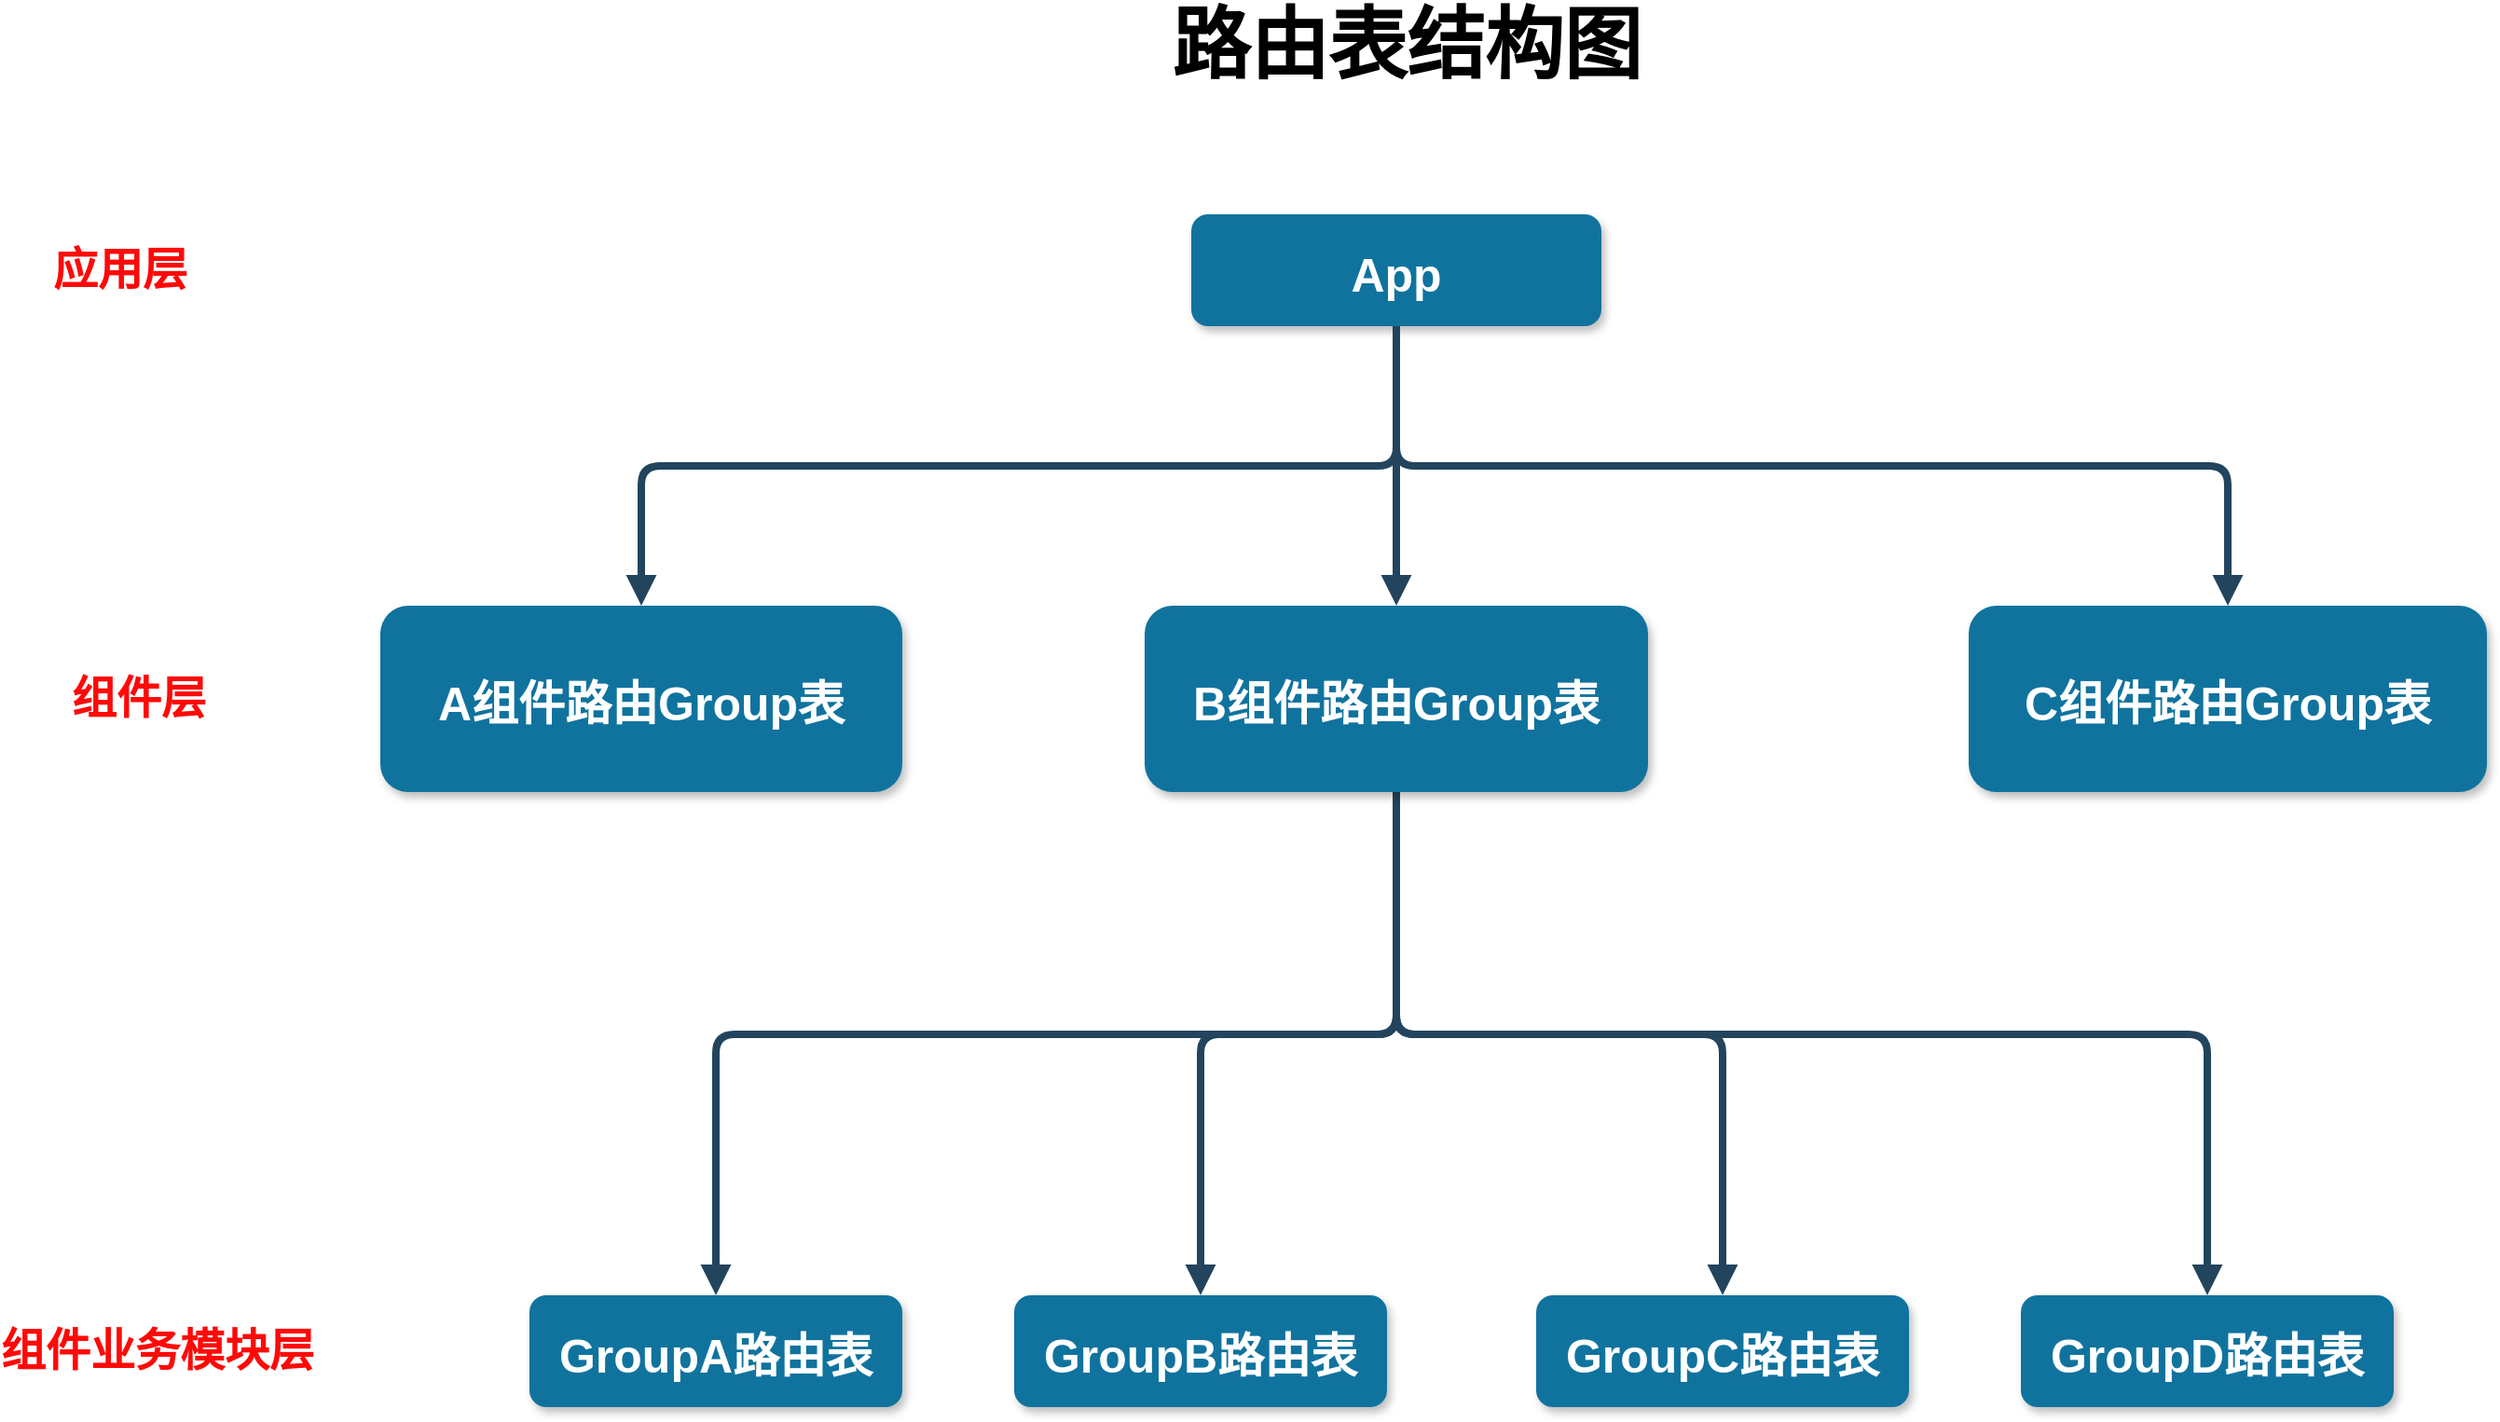 <mxfile version="16.5.1" type="device"><diagram name="Page-1" id="97916047-d0de-89f5-080d-49f4d83e522f"><mxGraphModel dx="1837" dy="1273" grid="1" gridSize="10" guides="1" tooltips="1" connect="1" arrows="1" fold="1" page="1" pageScale="1.5" pageWidth="1169" pageHeight="827" background="none" math="0" shadow="0"><root><mxCell id="0"/><mxCell id="1" parent="0"/><mxCell id="3" value="App" style="rounded=1;fillColor=#10739E;strokeColor=none;shadow=1;gradientColor=none;fontStyle=1;fontColor=#FFFFFF;fontSize=25;" parent="1" vertex="1"><mxGeometry x="675" y="210" width="220" height="60" as="geometry"/></mxCell><mxCell id="4" value="A组件路由Group表" style="rounded=1;fillColor=#10739E;strokeColor=none;shadow=1;gradientColor=none;fontStyle=1;fontColor=#FFFFFF;fontSize=25;" parent="1" vertex="1"><mxGeometry x="240" y="420" width="280" height="100" as="geometry"/></mxCell><mxCell id="6" value="C组件路由Group表" style="rounded=1;fillColor=#10739E;strokeColor=none;shadow=1;gradientColor=none;fontStyle=1;fontColor=#FFFFFF;fontSize=25;" parent="1" vertex="1"><mxGeometry x="1092" y="420" width="278" height="100" as="geometry"/></mxCell><mxCell id="BfIGsRpfB4_anr8mXkB9-56" value="" style="edgeStyle=orthogonalEdgeStyle;rounded=0;orthogonalLoop=1;jettySize=auto;html=1;" parent="1" edge="1"><mxGeometry relative="1" as="geometry"><mxPoint x="1372" y="455.5" as="sourcePoint"/></mxGeometry></mxCell><mxCell id="8" value="GroupA路由表" style="rounded=1;fillColor=#10739E;strokeColor=none;shadow=1;gradientColor=none;fontStyle=1;fontColor=#FFFFFF;fontSize=25;" parent="1" vertex="1"><mxGeometry x="320" y="790" width="200" height="60" as="geometry"/></mxCell><mxCell id="13" value="GroupB路由表" style="rounded=1;fillColor=#10739E;strokeColor=none;shadow=1;gradientColor=none;fontStyle=1;fontColor=#FFFFFF;fontSize=25;" parent="1" vertex="1"><mxGeometry x="580" y="790" width="200" height="60" as="geometry"/></mxCell><mxCell id="18" value="GroupC路由表" style="rounded=1;fillColor=#10739E;strokeColor=none;shadow=1;gradientColor=none;fontStyle=1;fontColor=#FFFFFF;fontSize=25;" parent="1" vertex="1"><mxGeometry x="860" y="790" width="200" height="60" as="geometry"/></mxCell><mxCell id="23" value="GroupD路由表" style="rounded=1;fillColor=#10739E;strokeColor=none;shadow=1;gradientColor=none;fontStyle=1;fontColor=#FFFFFF;fontSize=25;" parent="1" vertex="1"><mxGeometry x="1120" y="790" width="200" height="60" as="geometry"/></mxCell><mxCell id="31" value="" style="edgeStyle=elbowEdgeStyle;elbow=vertical;strokeWidth=4;endArrow=block;endFill=1;fontStyle=1;strokeColor=#23445D;fontSize=25;" parent="1" source="3" target="4" edge="1"><mxGeometry x="22" y="165.5" width="100" height="100" as="geometry"><mxPoint x="22" y="265.5" as="sourcePoint"/><mxPoint x="122" y="165.5" as="targetPoint"/></mxGeometry></mxCell><mxCell id="32" value="" style="edgeStyle=elbowEdgeStyle;elbow=vertical;strokeWidth=4;endArrow=block;endFill=1;fontStyle=1;strokeColor=#23445D;fontSize=25;" parent="1" source="3" target="6" edge="1"><mxGeometry x="22" y="165.5" width="100" height="100" as="geometry"><mxPoint x="22" y="265.5" as="sourcePoint"/><mxPoint x="122" y="165.5" as="targetPoint"/></mxGeometry></mxCell><mxCell id="34" value="" style="edgeStyle=elbowEdgeStyle;elbow=vertical;strokeWidth=4;endArrow=block;endFill=1;fontStyle=1;strokeColor=#23445D;fontSize=25;exitX=0.5;exitY=1;exitDx=0;exitDy=0;" parent="1" source="BfIGsRpfB4_anr8mXkB9-58" target="8" edge="1"><mxGeometry x="22" y="165.5" width="100" height="100" as="geometry"><mxPoint x="780" y="460" as="sourcePoint"/><mxPoint x="122" y="165.5" as="targetPoint"/><Array as="points"><mxPoint x="540" y="650"/><mxPoint x="552" y="555.5"/></Array></mxGeometry></mxCell><mxCell id="37" value="" style="edgeStyle=elbowEdgeStyle;elbow=vertical;strokeWidth=4;endArrow=block;endFill=1;fontStyle=1;strokeColor=#23445D;fontSize=25;exitX=0.5;exitY=1;exitDx=0;exitDy=0;" parent="1" source="BfIGsRpfB4_anr8mXkB9-58" target="23" edge="1"><mxGeometry x="22" y="165.5" width="100" height="100" as="geometry"><mxPoint x="740" y="470" as="sourcePoint"/><mxPoint x="122" y="165.5" as="targetPoint"/><Array as="points"><mxPoint x="1030" y="650"/><mxPoint x="972" y="555.5"/></Array></mxGeometry></mxCell><mxCell id="54" value="" style="edgeStyle=elbowEdgeStyle;elbow=vertical;strokeWidth=4;endArrow=block;endFill=1;fontStyle=1;strokeColor=#23445D;fontSize=25;exitX=0.5;exitY=1;exitDx=0;exitDy=0;" parent="1" source="BfIGsRpfB4_anr8mXkB9-58" target="13" edge="1"><mxGeometry x="22" y="165.5" width="100" height="100" as="geometry"><mxPoint x="700" y="480" as="sourcePoint"/><mxPoint x="122" y="165.5" as="targetPoint"/><Array as="points"><mxPoint x="680" y="650"/><mxPoint x="652" y="555.5"/></Array></mxGeometry></mxCell><mxCell id="55" value="" style="edgeStyle=elbowEdgeStyle;elbow=vertical;strokeWidth=4;endArrow=block;endFill=1;fontStyle=1;strokeColor=#23445D;fontSize=25;exitX=0.5;exitY=1;exitDx=0;exitDy=0;entryX=0.5;entryY=0;entryDx=0;entryDy=0;" parent="1" source="BfIGsRpfB4_anr8mXkB9-58" target="18" edge="1"><mxGeometry x="22" y="165.5" width="100" height="100" as="geometry"><mxPoint x="820" y="460" as="sourcePoint"/><mxPoint x="122" y="165.5" as="targetPoint"/><Array as="points"><mxPoint x="870" y="650"/><mxPoint x="942" y="555.5"/></Array></mxGeometry></mxCell><mxCell id="BfIGsRpfB4_anr8mXkB9-58" value="B组件路由Group表" style="rounded=1;fillColor=#10739E;strokeColor=none;shadow=1;gradientColor=none;fontStyle=1;fontColor=#FFFFFF;fontSize=25;" parent="1" vertex="1"><mxGeometry x="650" y="420" width="270" height="100" as="geometry"/></mxCell><mxCell id="BfIGsRpfB4_anr8mXkB9-60" value="" style="edgeStyle=elbowEdgeStyle;elbow=vertical;strokeWidth=4;endArrow=block;endFill=1;fontStyle=1;strokeColor=#23445D;fontSize=25;entryX=0.5;entryY=0;entryDx=0;entryDy=0;" parent="1" source="3" target="BfIGsRpfB4_anr8mXkB9-58" edge="1"><mxGeometry x="32" y="175.5" width="100" height="100" as="geometry"><mxPoint x="790" y="290" as="sourcePoint"/><mxPoint x="1241" y="430" as="targetPoint"/></mxGeometry></mxCell><mxCell id="BfIGsRpfB4_anr8mXkB9-63" value="&lt;font style=&quot;font-size: 42px&quot;&gt;路由表结构图&lt;/font&gt;" style="text;strokeColor=none;fillColor=none;html=1;fontSize=24;fontStyle=1;verticalAlign=middle;align=center;" parent="1" vertex="1"><mxGeometry x="740" y="100" width="100" height="40" as="geometry"/></mxCell><mxCell id="3iDAEeBEtDLryaWGYg4U-57" value="应用层" style="text;strokeColor=none;fillColor=none;html=1;fontSize=24;fontStyle=1;verticalAlign=middle;align=center;fontColor=#FF0808;" vertex="1" parent="1"><mxGeometry x="50" y="220" width="100" height="40" as="geometry"/></mxCell><mxCell id="3iDAEeBEtDLryaWGYg4U-58" value="组件层" style="text;strokeColor=none;fillColor=none;html=1;fontSize=24;fontStyle=1;verticalAlign=middle;align=center;fontColor=#FF0808;" vertex="1" parent="1"><mxGeometry x="60" y="450" width="100" height="40" as="geometry"/></mxCell><mxCell id="3iDAEeBEtDLryaWGYg4U-59" value="组件业务模块层" style="text;strokeColor=none;fillColor=none;html=1;fontSize=24;fontStyle=1;verticalAlign=middle;align=center;fontColor=#FF0808;" vertex="1" parent="1"><mxGeometry x="70" y="800" width="100" height="40" as="geometry"/></mxCell></root></mxGraphModel></diagram></mxfile>
